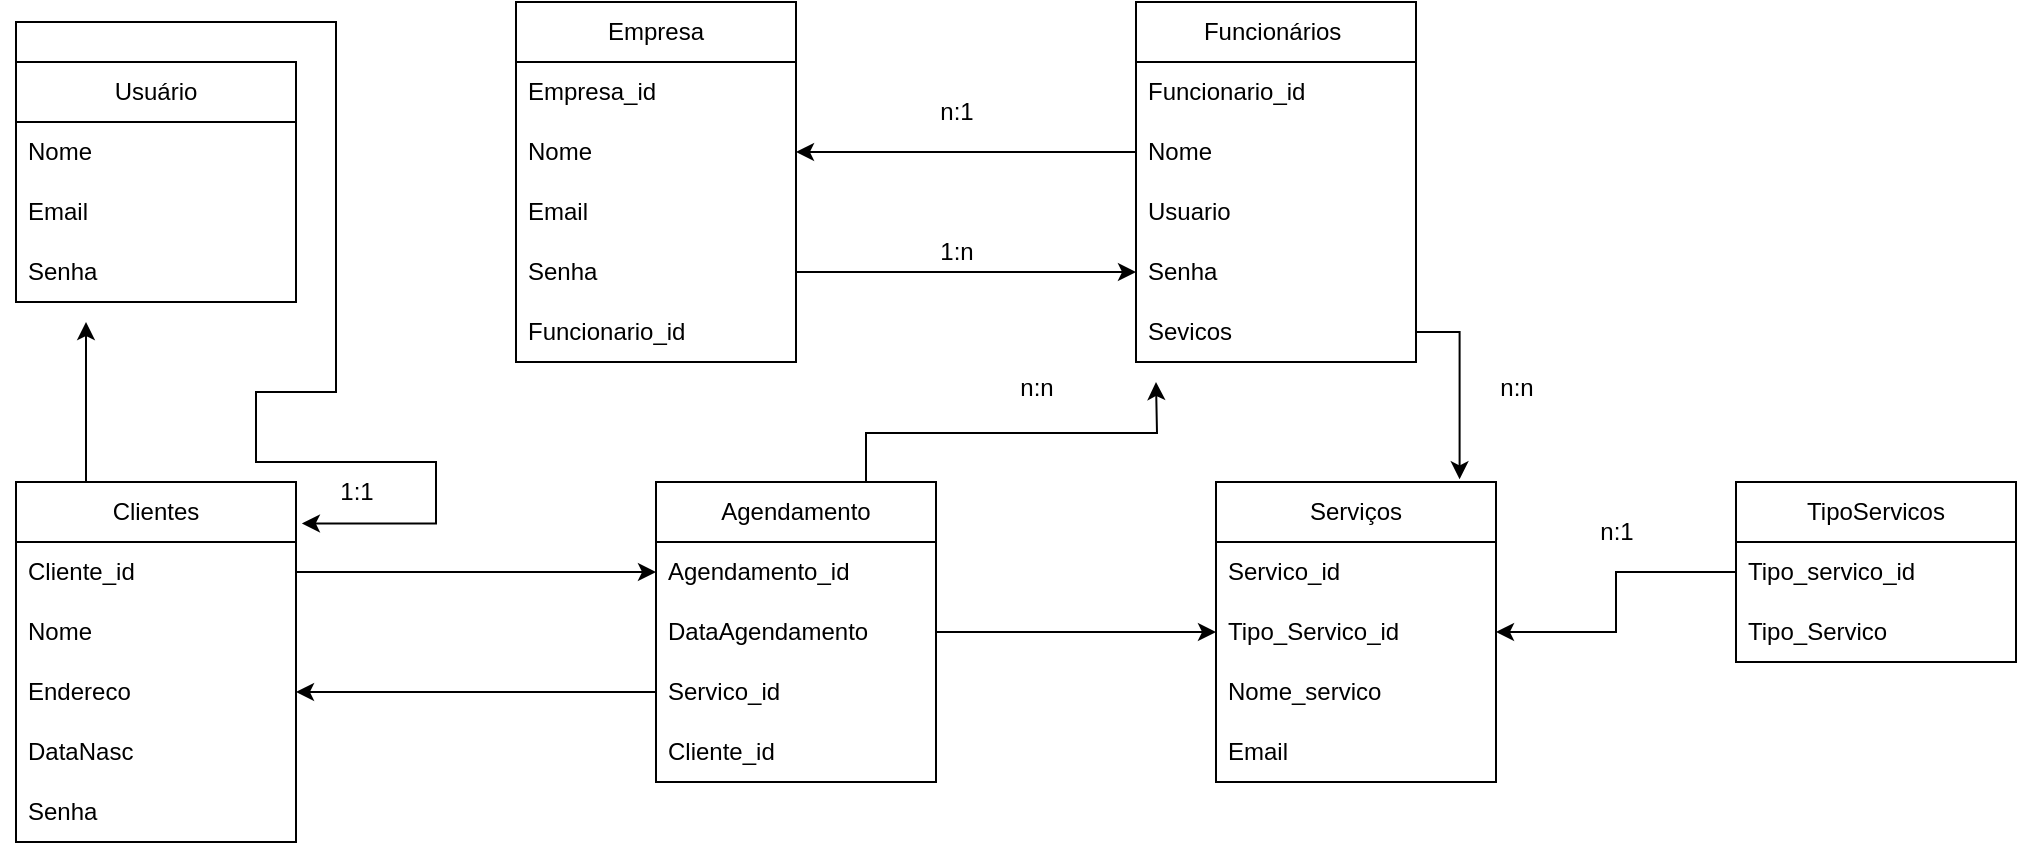 <mxfile version="27.0.6">
  <diagram name="Page-1" id="9f46799a-70d6-7492-0946-bef42562c5a5">
    <mxGraphModel grid="1" page="1" gridSize="10" guides="1" tooltips="1" connect="1" arrows="1" fold="1" pageScale="1" pageWidth="1100" pageHeight="850" background="none" math="0" shadow="0">
      <root>
        <mxCell id="0" />
        <mxCell id="1" parent="0" />
        <mxCell id="OOxAId83kVvwnY9MdmgC-1" value="Empresa" style="swimlane;fontStyle=0;childLayout=stackLayout;horizontal=1;startSize=30;horizontalStack=0;resizeParent=1;resizeParentMax=0;resizeLast=0;collapsible=1;marginBottom=0;whiteSpace=wrap;html=1;" vertex="1" parent="1">
          <mxGeometry x="300" y="-70" width="140" height="180" as="geometry" />
        </mxCell>
        <mxCell id="OOxAId83kVvwnY9MdmgC-2" value="Empresa_id" style="text;strokeColor=none;fillColor=none;align=left;verticalAlign=middle;spacingLeft=4;spacingRight=4;overflow=hidden;points=[[0,0.5],[1,0.5]];portConstraint=eastwest;rotatable=0;whiteSpace=wrap;html=1;" vertex="1" parent="OOxAId83kVvwnY9MdmgC-1">
          <mxGeometry y="30" width="140" height="30" as="geometry" />
        </mxCell>
        <mxCell id="OOxAId83kVvwnY9MdmgC-3" value="Nome" style="text;strokeColor=none;fillColor=none;align=left;verticalAlign=middle;spacingLeft=4;spacingRight=4;overflow=hidden;points=[[0,0.5],[1,0.5]];portConstraint=eastwest;rotatable=0;whiteSpace=wrap;html=1;" vertex="1" parent="OOxAId83kVvwnY9MdmgC-1">
          <mxGeometry y="60" width="140" height="30" as="geometry" />
        </mxCell>
        <mxCell id="OOxAId83kVvwnY9MdmgC-4" value="Email" style="text;strokeColor=none;fillColor=none;align=left;verticalAlign=middle;spacingLeft=4;spacingRight=4;overflow=hidden;points=[[0,0.5],[1,0.5]];portConstraint=eastwest;rotatable=0;whiteSpace=wrap;html=1;" vertex="1" parent="OOxAId83kVvwnY9MdmgC-1">
          <mxGeometry y="90" width="140" height="30" as="geometry" />
        </mxCell>
        <mxCell id="OOxAId83kVvwnY9MdmgC-5" value="Senha" style="text;strokeColor=none;fillColor=none;align=left;verticalAlign=middle;spacingLeft=4;spacingRight=4;overflow=hidden;points=[[0,0.5],[1,0.5]];portConstraint=eastwest;rotatable=0;whiteSpace=wrap;html=1;" vertex="1" parent="OOxAId83kVvwnY9MdmgC-1">
          <mxGeometry y="120" width="140" height="30" as="geometry" />
        </mxCell>
        <mxCell id="OOxAId83kVvwnY9MdmgC-45" value="Funcionario_id" style="text;strokeColor=none;fillColor=none;align=left;verticalAlign=middle;spacingLeft=4;spacingRight=4;overflow=hidden;points=[[0,0.5],[1,0.5]];portConstraint=eastwest;rotatable=0;whiteSpace=wrap;html=1;" vertex="1" parent="OOxAId83kVvwnY9MdmgC-1">
          <mxGeometry y="150" width="140" height="30" as="geometry" />
        </mxCell>
        <mxCell id="V7QfkaOcMAuWos0XVHtw-14" style="edgeStyle=orthogonalEdgeStyle;rounded=0;orthogonalLoop=1;jettySize=auto;html=1;exitX=0.25;exitY=0;exitDx=0;exitDy=0;" edge="1" parent="1" source="OOxAId83kVvwnY9MdmgC-13">
          <mxGeometry relative="1" as="geometry">
            <mxPoint x="85" y="90" as="targetPoint" />
          </mxGeometry>
        </mxCell>
        <mxCell id="OOxAId83kVvwnY9MdmgC-13" value="Clientes" style="swimlane;fontStyle=0;childLayout=stackLayout;horizontal=1;startSize=30;horizontalStack=0;resizeParent=1;resizeParentMax=0;resizeLast=0;collapsible=1;marginBottom=0;whiteSpace=wrap;html=1;" vertex="1" parent="1">
          <mxGeometry x="50" y="170" width="140" height="180" as="geometry" />
        </mxCell>
        <mxCell id="OOxAId83kVvwnY9MdmgC-14" value="Cliente_id" style="text;strokeColor=none;fillColor=none;align=left;verticalAlign=middle;spacingLeft=4;spacingRight=4;overflow=hidden;points=[[0,0.5],[1,0.5]];portConstraint=eastwest;rotatable=0;whiteSpace=wrap;html=1;" vertex="1" parent="OOxAId83kVvwnY9MdmgC-13">
          <mxGeometry y="30" width="140" height="30" as="geometry" />
        </mxCell>
        <mxCell id="OOxAId83kVvwnY9MdmgC-15" value="Nome" style="text;strokeColor=none;fillColor=none;align=left;verticalAlign=middle;spacingLeft=4;spacingRight=4;overflow=hidden;points=[[0,0.5],[1,0.5]];portConstraint=eastwest;rotatable=0;whiteSpace=wrap;html=1;" vertex="1" parent="OOxAId83kVvwnY9MdmgC-13">
          <mxGeometry y="60" width="140" height="30" as="geometry" />
        </mxCell>
        <mxCell id="OOxAId83kVvwnY9MdmgC-16" value="Endereco" style="text;strokeColor=none;fillColor=none;align=left;verticalAlign=middle;spacingLeft=4;spacingRight=4;overflow=hidden;points=[[0,0.5],[1,0.5]];portConstraint=eastwest;rotatable=0;whiteSpace=wrap;html=1;" vertex="1" parent="OOxAId83kVvwnY9MdmgC-13">
          <mxGeometry y="90" width="140" height="30" as="geometry" />
        </mxCell>
        <mxCell id="OOxAId83kVvwnY9MdmgC-17" value="DataNasc" style="text;strokeColor=none;fillColor=none;align=left;verticalAlign=middle;spacingLeft=4;spacingRight=4;overflow=hidden;points=[[0,0.5],[1,0.5]];portConstraint=eastwest;rotatable=0;whiteSpace=wrap;html=1;" vertex="1" parent="OOxAId83kVvwnY9MdmgC-13">
          <mxGeometry y="120" width="140" height="30" as="geometry" />
        </mxCell>
        <mxCell id="V7QfkaOcMAuWos0XVHtw-1" value="Senha" style="text;strokeColor=none;fillColor=none;align=left;verticalAlign=middle;spacingLeft=4;spacingRight=4;overflow=hidden;points=[[0,0.5],[1,0.5]];portConstraint=eastwest;rotatable=0;whiteSpace=wrap;html=1;" vertex="1" parent="OOxAId83kVvwnY9MdmgC-13">
          <mxGeometry y="150" width="140" height="30" as="geometry" />
        </mxCell>
        <mxCell id="OOxAId83kVvwnY9MdmgC-63" style="edgeStyle=orthogonalEdgeStyle;rounded=0;orthogonalLoop=1;jettySize=auto;html=1;exitX=0.75;exitY=0;exitDx=0;exitDy=0;" edge="1" parent="1" source="OOxAId83kVvwnY9MdmgC-19">
          <mxGeometry relative="1" as="geometry">
            <mxPoint x="620" y="120" as="targetPoint" />
          </mxGeometry>
        </mxCell>
        <mxCell id="OOxAId83kVvwnY9MdmgC-19" value="Agendamento" style="swimlane;fontStyle=0;childLayout=stackLayout;horizontal=1;startSize=30;horizontalStack=0;resizeParent=1;resizeParentMax=0;resizeLast=0;collapsible=1;marginBottom=0;whiteSpace=wrap;html=1;" vertex="1" parent="1">
          <mxGeometry x="370" y="169.999" width="140" height="150" as="geometry" />
        </mxCell>
        <mxCell id="OOxAId83kVvwnY9MdmgC-20" value="Agendamento_id" style="text;strokeColor=none;fillColor=none;align=left;verticalAlign=middle;spacingLeft=4;spacingRight=4;overflow=hidden;points=[[0,0.5],[1,0.5]];portConstraint=eastwest;rotatable=0;whiteSpace=wrap;html=1;" vertex="1" parent="OOxAId83kVvwnY9MdmgC-19">
          <mxGeometry y="30" width="140" height="30" as="geometry" />
        </mxCell>
        <mxCell id="OOxAId83kVvwnY9MdmgC-21" value="DataAgendamento" style="text;strokeColor=none;fillColor=none;align=left;verticalAlign=middle;spacingLeft=4;spacingRight=4;overflow=hidden;points=[[0,0.5],[1,0.5]];portConstraint=eastwest;rotatable=0;whiteSpace=wrap;html=1;" vertex="1" parent="OOxAId83kVvwnY9MdmgC-19">
          <mxGeometry y="60" width="140" height="30" as="geometry" />
        </mxCell>
        <mxCell id="OOxAId83kVvwnY9MdmgC-22" value="Servico_id" style="text;strokeColor=none;fillColor=none;align=left;verticalAlign=middle;spacingLeft=4;spacingRight=4;overflow=hidden;points=[[0,0.5],[1,0.5]];portConstraint=eastwest;rotatable=0;whiteSpace=wrap;html=1;" vertex="1" parent="OOxAId83kVvwnY9MdmgC-19">
          <mxGeometry y="90" width="140" height="30" as="geometry" />
        </mxCell>
        <mxCell id="OOxAId83kVvwnY9MdmgC-65" value="Cliente_id" style="text;strokeColor=none;fillColor=none;align=left;verticalAlign=middle;spacingLeft=4;spacingRight=4;overflow=hidden;points=[[0,0.5],[1,0.5]];portConstraint=eastwest;rotatable=0;whiteSpace=wrap;html=1;" vertex="1" parent="OOxAId83kVvwnY9MdmgC-19">
          <mxGeometry y="120" width="140" height="30" as="geometry" />
        </mxCell>
        <mxCell id="OOxAId83kVvwnY9MdmgC-27" value="Serviços" style="swimlane;fontStyle=0;childLayout=stackLayout;horizontal=1;startSize=30;horizontalStack=0;resizeParent=1;resizeParentMax=0;resizeLast=0;collapsible=1;marginBottom=0;whiteSpace=wrap;html=1;" vertex="1" parent="1">
          <mxGeometry x="650" y="170" width="140" height="150" as="geometry" />
        </mxCell>
        <mxCell id="OOxAId83kVvwnY9MdmgC-28" value="Servico_id" style="text;strokeColor=none;fillColor=none;align=left;verticalAlign=middle;spacingLeft=4;spacingRight=4;overflow=hidden;points=[[0,0.5],[1,0.5]];portConstraint=eastwest;rotatable=0;whiteSpace=wrap;html=1;" vertex="1" parent="OOxAId83kVvwnY9MdmgC-27">
          <mxGeometry y="30" width="140" height="30" as="geometry" />
        </mxCell>
        <mxCell id="OOxAId83kVvwnY9MdmgC-29" value="Tipo_Servico_id" style="text;strokeColor=none;fillColor=none;align=left;verticalAlign=middle;spacingLeft=4;spacingRight=4;overflow=hidden;points=[[0,0.5],[1,0.5]];portConstraint=eastwest;rotatable=0;whiteSpace=wrap;html=1;" vertex="1" parent="OOxAId83kVvwnY9MdmgC-27">
          <mxGeometry y="60" width="140" height="30" as="geometry" />
        </mxCell>
        <mxCell id="OOxAId83kVvwnY9MdmgC-30" value="Nome_servico" style="text;strokeColor=none;fillColor=none;align=left;verticalAlign=middle;spacingLeft=4;spacingRight=4;overflow=hidden;points=[[0,0.5],[1,0.5]];portConstraint=eastwest;rotatable=0;whiteSpace=wrap;html=1;" vertex="1" parent="OOxAId83kVvwnY9MdmgC-27">
          <mxGeometry y="90" width="140" height="30" as="geometry" />
        </mxCell>
        <mxCell id="OOxAId83kVvwnY9MdmgC-31" value="Email" style="text;strokeColor=none;fillColor=none;align=left;verticalAlign=middle;spacingLeft=4;spacingRight=4;overflow=hidden;points=[[0,0.5],[1,0.5]];portConstraint=eastwest;rotatable=0;whiteSpace=wrap;html=1;" vertex="1" parent="OOxAId83kVvwnY9MdmgC-27">
          <mxGeometry y="120" width="140" height="30" as="geometry" />
        </mxCell>
        <mxCell id="OOxAId83kVvwnY9MdmgC-34" value="Funcionários&amp;nbsp;" style="swimlane;fontStyle=0;childLayout=stackLayout;horizontal=1;startSize=30;horizontalStack=0;resizeParent=1;resizeParentMax=0;resizeLast=0;collapsible=1;marginBottom=0;whiteSpace=wrap;html=1;" vertex="1" parent="1">
          <mxGeometry x="610" y="-70" width="140" height="180" as="geometry" />
        </mxCell>
        <mxCell id="OOxAId83kVvwnY9MdmgC-35" value="Funcionario_id" style="text;strokeColor=none;fillColor=none;align=left;verticalAlign=middle;spacingLeft=4;spacingRight=4;overflow=hidden;points=[[0,0.5],[1,0.5]];portConstraint=eastwest;rotatable=0;whiteSpace=wrap;html=1;" vertex="1" parent="OOxAId83kVvwnY9MdmgC-34">
          <mxGeometry y="30" width="140" height="30" as="geometry" />
        </mxCell>
        <mxCell id="OOxAId83kVvwnY9MdmgC-36" value="Nome" style="text;strokeColor=none;fillColor=none;align=left;verticalAlign=middle;spacingLeft=4;spacingRight=4;overflow=hidden;points=[[0,0.5],[1,0.5]];portConstraint=eastwest;rotatable=0;whiteSpace=wrap;html=1;" vertex="1" parent="OOxAId83kVvwnY9MdmgC-34">
          <mxGeometry y="60" width="140" height="30" as="geometry" />
        </mxCell>
        <mxCell id="OOxAId83kVvwnY9MdmgC-38" value="Usuario" style="text;strokeColor=none;fillColor=none;align=left;verticalAlign=middle;spacingLeft=4;spacingRight=4;overflow=hidden;points=[[0,0.5],[1,0.5]];portConstraint=eastwest;rotatable=0;whiteSpace=wrap;html=1;" vertex="1" parent="OOxAId83kVvwnY9MdmgC-34">
          <mxGeometry y="90" width="140" height="30" as="geometry" />
        </mxCell>
        <mxCell id="OOxAId83kVvwnY9MdmgC-39" value="Senha" style="text;strokeColor=none;fillColor=none;align=left;verticalAlign=middle;spacingLeft=4;spacingRight=4;overflow=hidden;points=[[0,0.5],[1,0.5]];portConstraint=eastwest;rotatable=0;whiteSpace=wrap;html=1;" vertex="1" parent="OOxAId83kVvwnY9MdmgC-34">
          <mxGeometry y="120" width="140" height="30" as="geometry" />
        </mxCell>
        <mxCell id="OOxAId83kVvwnY9MdmgC-51" value="Sevicos" style="text;strokeColor=none;fillColor=none;align=left;verticalAlign=middle;spacingLeft=4;spacingRight=4;overflow=hidden;points=[[0,0.5],[1,0.5]];portConstraint=eastwest;rotatable=0;whiteSpace=wrap;html=1;" vertex="1" parent="OOxAId83kVvwnY9MdmgC-34">
          <mxGeometry y="150" width="140" height="30" as="geometry" />
        </mxCell>
        <mxCell id="OOxAId83kVvwnY9MdmgC-53" style="edgeStyle=orthogonalEdgeStyle;rounded=0;orthogonalLoop=1;jettySize=auto;html=1;exitX=0;exitY=0.5;exitDx=0;exitDy=0;entryX=1;entryY=0.5;entryDx=0;entryDy=0;" edge="1" parent="1" source="OOxAId83kVvwnY9MdmgC-22" target="OOxAId83kVvwnY9MdmgC-16">
          <mxGeometry relative="1" as="geometry" />
        </mxCell>
        <mxCell id="OOxAId83kVvwnY9MdmgC-54" style="edgeStyle=orthogonalEdgeStyle;rounded=0;orthogonalLoop=1;jettySize=auto;html=1;exitX=1;exitY=0.5;exitDx=0;exitDy=0;entryX=0;entryY=0.5;entryDx=0;entryDy=0;" edge="1" parent="1" source="OOxAId83kVvwnY9MdmgC-21" target="OOxAId83kVvwnY9MdmgC-29">
          <mxGeometry relative="1" as="geometry" />
        </mxCell>
        <mxCell id="OOxAId83kVvwnY9MdmgC-56" style="edgeStyle=orthogonalEdgeStyle;rounded=0;orthogonalLoop=1;jettySize=auto;html=1;exitX=1;exitY=0.5;exitDx=0;exitDy=0;entryX=0.87;entryY=-0.009;entryDx=0;entryDy=0;entryPerimeter=0;" edge="1" parent="1" source="OOxAId83kVvwnY9MdmgC-51" target="OOxAId83kVvwnY9MdmgC-27">
          <mxGeometry relative="1" as="geometry" />
        </mxCell>
        <mxCell id="OOxAId83kVvwnY9MdmgC-57" style="edgeStyle=orthogonalEdgeStyle;rounded=0;orthogonalLoop=1;jettySize=auto;html=1;exitX=1;exitY=0.5;exitDx=0;exitDy=0;entryX=0;entryY=0.5;entryDx=0;entryDy=0;" edge="1" parent="1" source="OOxAId83kVvwnY9MdmgC-5" target="OOxAId83kVvwnY9MdmgC-39">
          <mxGeometry relative="1" as="geometry" />
        </mxCell>
        <mxCell id="OOxAId83kVvwnY9MdmgC-58" style="edgeStyle=orthogonalEdgeStyle;rounded=0;orthogonalLoop=1;jettySize=auto;html=1;exitX=0;exitY=0.5;exitDx=0;exitDy=0;entryX=1;entryY=0.5;entryDx=0;entryDy=0;" edge="1" parent="1" source="OOxAId83kVvwnY9MdmgC-36" target="OOxAId83kVvwnY9MdmgC-3">
          <mxGeometry relative="1" as="geometry" />
        </mxCell>
        <mxCell id="OOxAId83kVvwnY9MdmgC-59" value="1:n" style="text;html=1;align=center;verticalAlign=middle;resizable=0;points=[];autosize=1;strokeColor=none;fillColor=none;" vertex="1" parent="1">
          <mxGeometry x="500" y="40" width="40" height="30" as="geometry" />
        </mxCell>
        <mxCell id="OOxAId83kVvwnY9MdmgC-60" value="n:1" style="text;html=1;align=center;verticalAlign=middle;resizable=0;points=[];autosize=1;strokeColor=none;fillColor=none;" vertex="1" parent="1">
          <mxGeometry x="500" y="-30" width="40" height="30" as="geometry" />
        </mxCell>
        <mxCell id="OOxAId83kVvwnY9MdmgC-61" value="n:n" style="text;html=1;align=center;verticalAlign=middle;resizable=0;points=[];autosize=1;strokeColor=none;fillColor=none;" vertex="1" parent="1">
          <mxGeometry x="780" y="108" width="40" height="30" as="geometry" />
        </mxCell>
        <mxCell id="OOxAId83kVvwnY9MdmgC-64" value="n:n" style="text;html=1;align=center;verticalAlign=middle;resizable=0;points=[];autosize=1;strokeColor=none;fillColor=none;" vertex="1" parent="1">
          <mxGeometry x="540" y="108" width="40" height="30" as="geometry" />
        </mxCell>
        <mxCell id="OOxAId83kVvwnY9MdmgC-32" style="edgeStyle=orthogonalEdgeStyle;rounded=0;orthogonalLoop=1;jettySize=auto;html=1;exitX=1;exitY=0.5;exitDx=0;exitDy=0;entryX=0;entryY=0.5;entryDx=0;entryDy=0;" edge="1" parent="1" source="OOxAId83kVvwnY9MdmgC-14" target="OOxAId83kVvwnY9MdmgC-20">
          <mxGeometry relative="1" as="geometry">
            <mxPoint x="390" y="215.105" as="targetPoint" />
          </mxGeometry>
        </mxCell>
        <mxCell id="OOxAId83kVvwnY9MdmgC-66" value="TipoServicos" style="swimlane;fontStyle=0;childLayout=stackLayout;horizontal=1;startSize=30;horizontalStack=0;resizeParent=1;resizeParentMax=0;resizeLast=0;collapsible=1;marginBottom=0;whiteSpace=wrap;html=1;" vertex="1" parent="1">
          <mxGeometry x="910" y="170" width="140" height="90" as="geometry" />
        </mxCell>
        <mxCell id="OOxAId83kVvwnY9MdmgC-67" value="Tipo_servico_id" style="text;strokeColor=none;fillColor=none;align=left;verticalAlign=middle;spacingLeft=4;spacingRight=4;overflow=hidden;points=[[0,0.5],[1,0.5]];portConstraint=eastwest;rotatable=0;whiteSpace=wrap;html=1;" vertex="1" parent="OOxAId83kVvwnY9MdmgC-66">
          <mxGeometry y="30" width="140" height="30" as="geometry" />
        </mxCell>
        <mxCell id="OOxAId83kVvwnY9MdmgC-68" value="Tipo_Servico" style="text;strokeColor=none;fillColor=none;align=left;verticalAlign=middle;spacingLeft=4;spacingRight=4;overflow=hidden;points=[[0,0.5],[1,0.5]];portConstraint=eastwest;rotatable=0;whiteSpace=wrap;html=1;" vertex="1" parent="OOxAId83kVvwnY9MdmgC-66">
          <mxGeometry y="60" width="140" height="30" as="geometry" />
        </mxCell>
        <mxCell id="OOxAId83kVvwnY9MdmgC-72" style="edgeStyle=orthogonalEdgeStyle;rounded=0;orthogonalLoop=1;jettySize=auto;html=1;entryX=1;entryY=0.5;entryDx=0;entryDy=0;" edge="1" parent="1" source="OOxAId83kVvwnY9MdmgC-67" target="OOxAId83kVvwnY9MdmgC-29">
          <mxGeometry relative="1" as="geometry" />
        </mxCell>
        <mxCell id="OOxAId83kVvwnY9MdmgC-73" value="n:1" style="text;html=1;align=center;verticalAlign=middle;resizable=0;points=[];autosize=1;strokeColor=none;fillColor=none;" vertex="1" parent="1">
          <mxGeometry x="830" y="180" width="40" height="30" as="geometry" />
        </mxCell>
        <mxCell id="V7QfkaOcMAuWos0XVHtw-2" value="Usuário" style="swimlane;fontStyle=0;childLayout=stackLayout;horizontal=1;startSize=30;horizontalStack=0;resizeParent=1;resizeParentMax=0;resizeLast=0;collapsible=1;marginBottom=0;whiteSpace=wrap;html=1;" vertex="1" parent="1">
          <mxGeometry x="50" y="-40" width="140" height="120" as="geometry" />
        </mxCell>
        <mxCell id="V7QfkaOcMAuWos0XVHtw-3" value="Nome" style="text;strokeColor=none;fillColor=none;align=left;verticalAlign=middle;spacingLeft=4;spacingRight=4;overflow=hidden;points=[[0,0.5],[1,0.5]];portConstraint=eastwest;rotatable=0;whiteSpace=wrap;html=1;" vertex="1" parent="V7QfkaOcMAuWos0XVHtw-2">
          <mxGeometry y="30" width="140" height="30" as="geometry" />
        </mxCell>
        <mxCell id="V7QfkaOcMAuWos0XVHtw-4" value="Email" style="text;strokeColor=none;fillColor=none;align=left;verticalAlign=middle;spacingLeft=4;spacingRight=4;overflow=hidden;points=[[0,0.5],[1,0.5]];portConstraint=eastwest;rotatable=0;whiteSpace=wrap;html=1;" vertex="1" parent="V7QfkaOcMAuWos0XVHtw-2">
          <mxGeometry y="60" width="140" height="30" as="geometry" />
        </mxCell>
        <mxCell id="V7QfkaOcMAuWos0XVHtw-5" value="Senha" style="text;strokeColor=none;fillColor=none;align=left;verticalAlign=middle;spacingLeft=4;spacingRight=4;overflow=hidden;points=[[0,0.5],[1,0.5]];portConstraint=eastwest;rotatable=0;whiteSpace=wrap;html=1;" vertex="1" parent="V7QfkaOcMAuWos0XVHtw-2">
          <mxGeometry y="90" width="140" height="30" as="geometry" />
        </mxCell>
        <mxCell id="V7QfkaOcMAuWos0XVHtw-9" value="1:1" style="text;html=1;align=center;verticalAlign=middle;resizable=0;points=[];autosize=1;strokeColor=none;fillColor=none;" vertex="1" parent="1">
          <mxGeometry x="200" y="160" width="40" height="30" as="geometry" />
        </mxCell>
        <mxCell id="V7QfkaOcMAuWos0XVHtw-13" style="edgeStyle=orthogonalEdgeStyle;rounded=0;orthogonalLoop=1;jettySize=auto;html=1;exitX=0;exitY=0;exitDx=0;exitDy=0;entryX=1.021;entryY=0.115;entryDx=0;entryDy=0;entryPerimeter=0;" edge="1" parent="1" source="V7QfkaOcMAuWos0XVHtw-2" target="OOxAId83kVvwnY9MdmgC-13">
          <mxGeometry relative="1" as="geometry">
            <Array as="points">
              <mxPoint x="50" y="-60" />
              <mxPoint x="210" y="-60" />
              <mxPoint x="210" y="125" />
              <mxPoint x="170" y="125" />
              <mxPoint x="170" y="160" />
              <mxPoint x="260" y="160" />
              <mxPoint x="260" y="191" />
            </Array>
          </mxGeometry>
        </mxCell>
      </root>
    </mxGraphModel>
  </diagram>
</mxfile>

